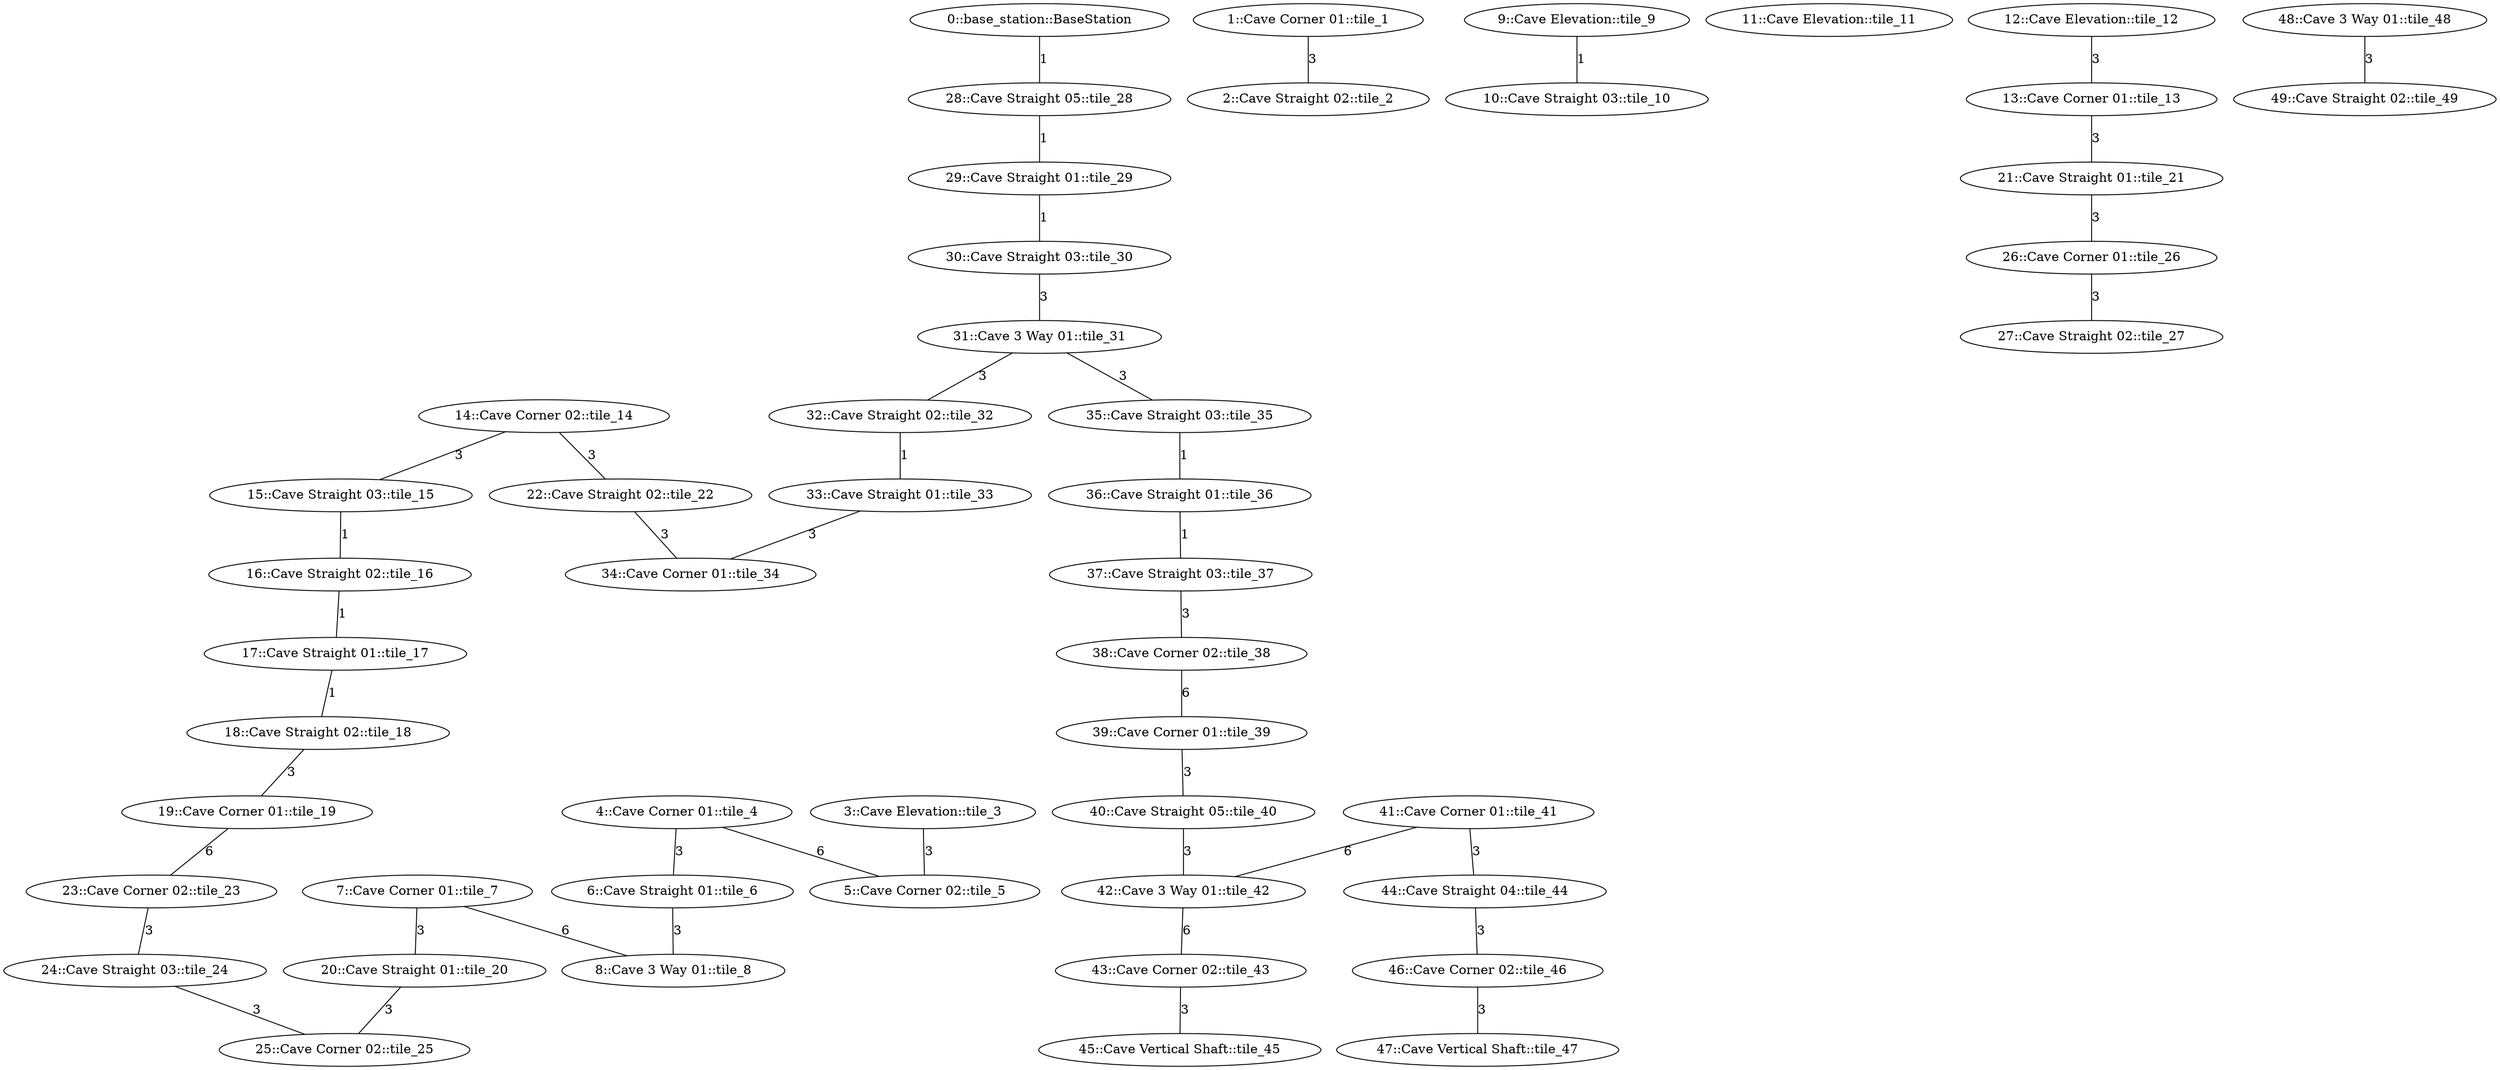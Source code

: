 /* Visibility graph for simple_cave_01 */
/* Generated with the generator.py script: */
/*   __main__.py simple_cave_01.tsv -\-graph-file simple_cave_01.dot -\-world-file simple_cave_01.sdf -\-world-name simple_cave_01 -\-scale_x 25 -\-scale_y 25 -\-cave -\-y0 175 -\-x0 0 -\-z0 0 -\-level_type row_col -\-levels_buf 5 */

graph {
  /* ==== Vertices ==== */

  /* Base station / Staging area */
  0   [label="0::base_station::BaseStation"];

  1   [label="1::Cave Corner 01::tile_1"];
  2   [label="2::Cave Straight 02::tile_2"];
  3   [label="3::Cave Elevation::tile_3"];
  4   [label="4::Cave Corner 01::tile_4"];
  5   [label="5::Cave Corner 02::tile_5"];
  6   [label="6::Cave Straight 01::tile_6"];
  7   [label="7::Cave Corner 01::tile_7"];
  8   [label="8::Cave 3 Way 01::tile_8"];
  9   [label="9::Cave Elevation::tile_9"];
  10  [label="10::Cave Straight 03::tile_10"];
  11  [label="11::Cave Elevation::tile_11"];
  12  [label="12::Cave Elevation::tile_12"];
  13  [label="13::Cave Corner 01::tile_13"];
  14  [label="14::Cave Corner 02::tile_14"];
  15  [label="15::Cave Straight 03::tile_15"];
  16  [label="16::Cave Straight 02::tile_16"];
  17  [label="17::Cave Straight 01::tile_17"];
  18  [label="18::Cave Straight 02::tile_18"];
  19  [label="19::Cave Corner 01::tile_19"];
  20  [label="20::Cave Straight 01::tile_20"];
  21  [label="21::Cave Straight 01::tile_21"];
  22  [label="22::Cave Straight 02::tile_22"];
  23  [label="23::Cave Corner 02::tile_23"];
  24  [label="24::Cave Straight 03::tile_24"];
  25  [label="25::Cave Corner 02::tile_25"];
  26  [label="26::Cave Corner 01::tile_26"];
  27  [label="27::Cave Straight 02::tile_27"];
  28  [label="28::Cave Straight 05::tile_28"];
  29  [label="29::Cave Straight 01::tile_29"];
  30  [label="30::Cave Straight 03::tile_30"];
  31  [label="31::Cave 3 Way 01::tile_31"];
  32  [label="32::Cave Straight 02::tile_32"];
  33  [label="33::Cave Straight 01::tile_33"];
  34  [label="34::Cave Corner 01::tile_34"];
  35  [label="35::Cave Straight 03::tile_35"];
  36  [label="36::Cave Straight 01::tile_36"];
  37  [label="37::Cave Straight 03::tile_37"];
  38  [label="38::Cave Corner 02::tile_38"];
  39  [label="39::Cave Corner 01::tile_39"];
  40  [label="40::Cave Straight 05::tile_40"];
  41  [label="41::Cave Corner 01::tile_41"];
  42  [label="42::Cave 3 Way 01::tile_42"];
  43  [label="43::Cave Corner 02::tile_43"];
  44  [label="44::Cave Straight 04::tile_44"];
  45  [label="45::Cave Vertical Shaft::tile_45"];
  46  [label="46::Cave Corner 02::tile_46"];
  47  [label="47::Cave Vertical Shaft::tile_47"];
  48  [label="48::Cave 3 Way 01::tile_48"];
  49  [label="49::Cave Straight 02::tile_49"];

  /* ==== Edges ==== */

  /* Base station */
  0  -- 28  [label=1];
  1  -- 2   [label=3];
  3  -- 5   [label=3];
  4  -- 5   [label=6];
  4  -- 6   [label=3];
  6  -- 8   [label=3];  /* Intersection */
  7  -- 8   [label=6];  /* Intersection */
  7  -- 20  [label=3];
  9  -- 10  [label=1];
  12 -- 13  [label=3];
  13 -- 21  [label=3];
  14 -- 15  [label=3];
  14 -- 22  [label=3];
  15 -- 16  [label=1];
  16 -- 17  [label=1];
  17 -- 18  [label=1];
  18 -- 19  [label=3];
  19 -- 23  [label=6];
  20 -- 25  [label=3];
  21 -- 26  [label=3];
  22 -- 34  [label=3];
  23 -- 24  [label=3];
  24 -- 25  [label=3];
  26 -- 27  [label=3];
  28 -- 29  [label=1];
  29 -- 30  [label=1];
  30 -- 31  [label=3];  /* Intersection */
  31 -- 32  [label=3];  /* Intersection */
  31 -- 35  [label=3];  /* Intersection */
  32 -- 33  [label=1];
  33 -- 34  [label=3];
  35 -- 36  [label=1];
  36 -- 37  [label=1];
  37 -- 38  [label=3];
  38 -- 39  [label=6];
  39 -- 40  [label=3];
  40 -- 42  [label=3];  /* Intersection */
  41 -- 42  [label=6];  /* Intersection */
  41 -- 44  [label=3];
  42 -- 43  [label=6];  /* Intersection */
  43 -- 45  [label=3];
  44 -- 46  [label=3];
  46 -- 47  [label=3];
  48 -- 49  [label=3];  /* Intersection */
}